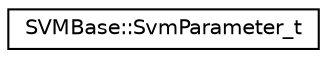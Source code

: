 digraph "Graphical Class Hierarchy"
{
  edge [fontname="Helvetica",fontsize="10",labelfontname="Helvetica",labelfontsize="10"];
  node [fontname="Helvetica",fontsize="10",shape=record];
  rankdir="LR";
  Node1 [label="SVMBase::SvmParameter_t",height=0.2,width=0.4,color="black", fillcolor="white", style="filled",URL="$dd/dd1/struct_s_v_m_base_1_1_svm_parameter__t.html"];
}

